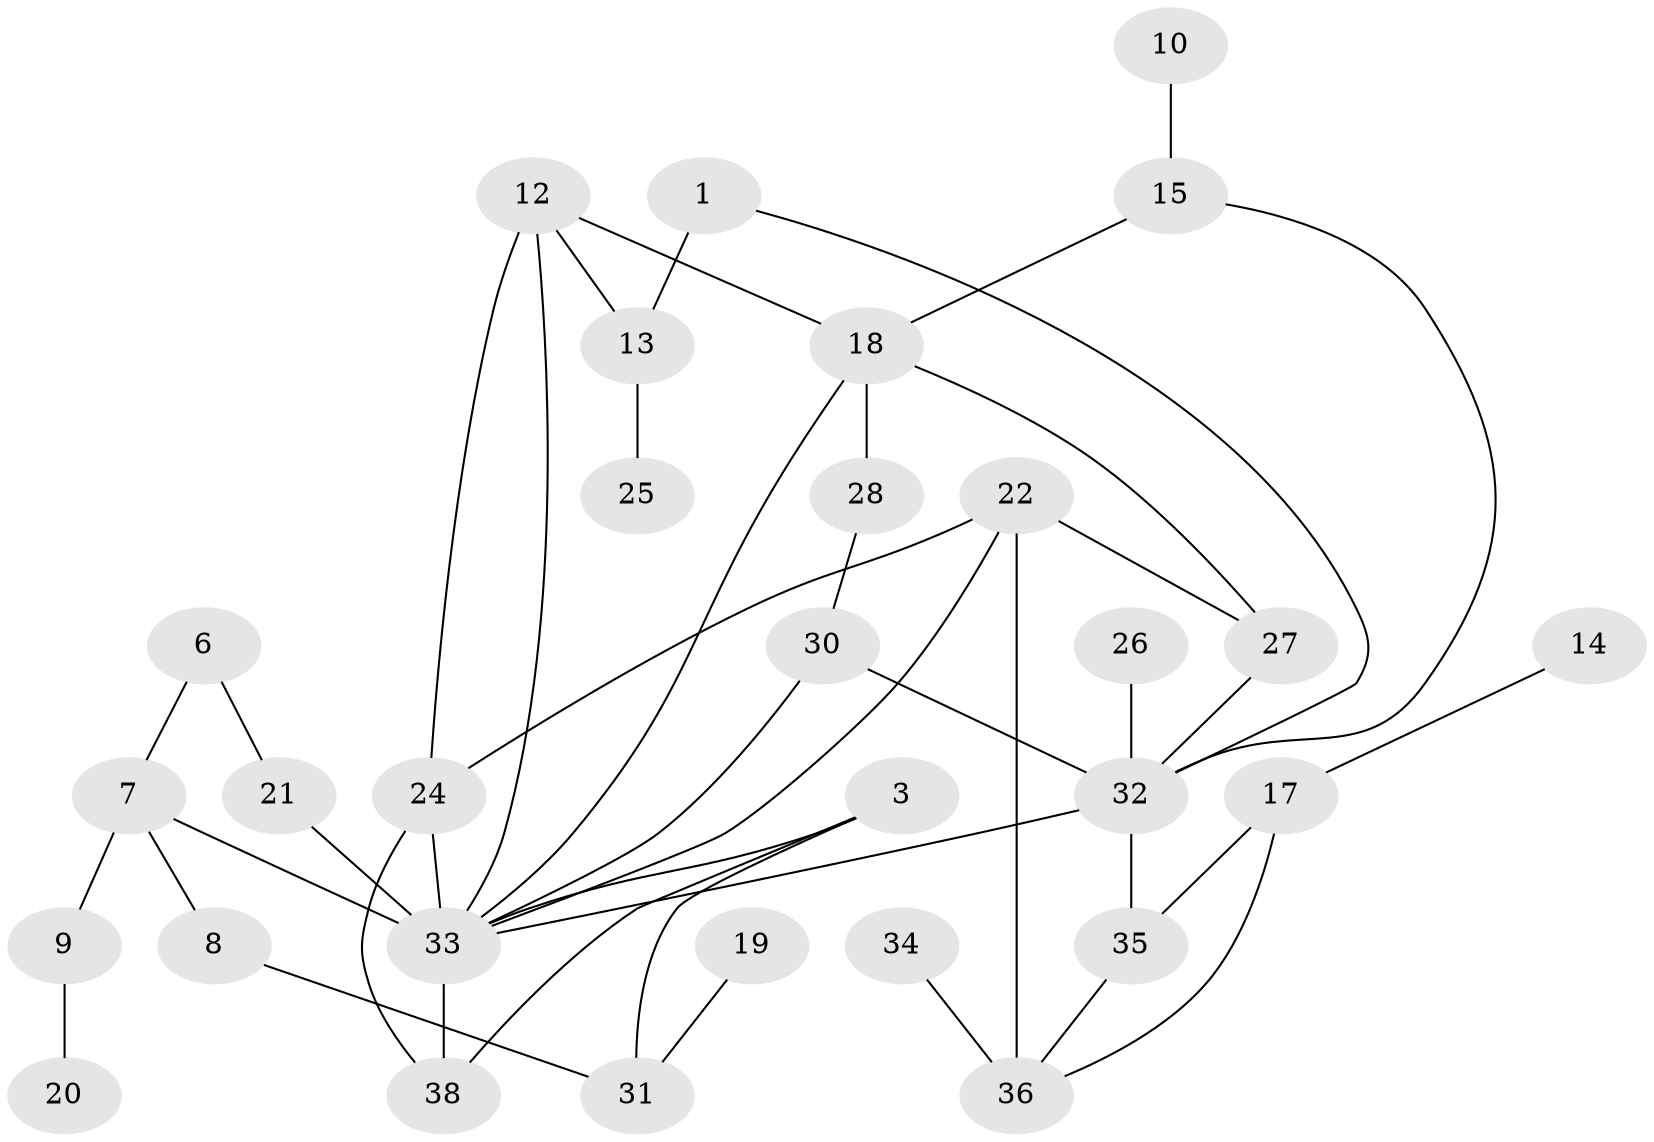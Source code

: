 // original degree distribution, {1: 0.23076923076923078, 3: 0.21794871794871795, 6: 0.038461538461538464, 2: 0.2948717948717949, 0: 0.10256410256410256, 4: 0.07692307692307693, 5: 0.02564102564102564, 7: 0.01282051282051282}
// Generated by graph-tools (version 1.1) at 2025/00/03/09/25 03:00:43]
// undirected, 30 vertices, 44 edges
graph export_dot {
graph [start="1"]
  node [color=gray90,style=filled];
  1;
  3;
  6;
  7;
  8;
  9;
  10;
  12;
  13;
  14;
  15;
  17;
  18;
  19;
  20;
  21;
  22;
  24;
  25;
  26;
  27;
  28;
  30;
  31;
  32;
  33;
  34;
  35;
  36;
  38;
  1 -- 13 [weight=1.0];
  1 -- 32 [weight=1.0];
  3 -- 31 [weight=1.0];
  3 -- 33 [weight=1.0];
  3 -- 38 [weight=1.0];
  6 -- 7 [weight=1.0];
  6 -- 21 [weight=1.0];
  7 -- 8 [weight=1.0];
  7 -- 9 [weight=1.0];
  7 -- 33 [weight=1.0];
  8 -- 31 [weight=1.0];
  9 -- 20 [weight=1.0];
  10 -- 15 [weight=1.0];
  12 -- 13 [weight=1.0];
  12 -- 18 [weight=1.0];
  12 -- 24 [weight=1.0];
  12 -- 33 [weight=1.0];
  13 -- 25 [weight=1.0];
  14 -- 17 [weight=1.0];
  15 -- 18 [weight=1.0];
  15 -- 32 [weight=1.0];
  17 -- 35 [weight=1.0];
  17 -- 36 [weight=1.0];
  18 -- 27 [weight=1.0];
  18 -- 28 [weight=1.0];
  18 -- 33 [weight=1.0];
  19 -- 31 [weight=1.0];
  21 -- 33 [weight=2.0];
  22 -- 24 [weight=1.0];
  22 -- 27 [weight=1.0];
  22 -- 33 [weight=1.0];
  22 -- 36 [weight=2.0];
  24 -- 33 [weight=1.0];
  24 -- 38 [weight=1.0];
  26 -- 32 [weight=1.0];
  27 -- 32 [weight=1.0];
  28 -- 30 [weight=1.0];
  30 -- 32 [weight=1.0];
  30 -- 33 [weight=1.0];
  32 -- 33 [weight=2.0];
  32 -- 35 [weight=1.0];
  33 -- 38 [weight=1.0];
  34 -- 36 [weight=1.0];
  35 -- 36 [weight=1.0];
}
